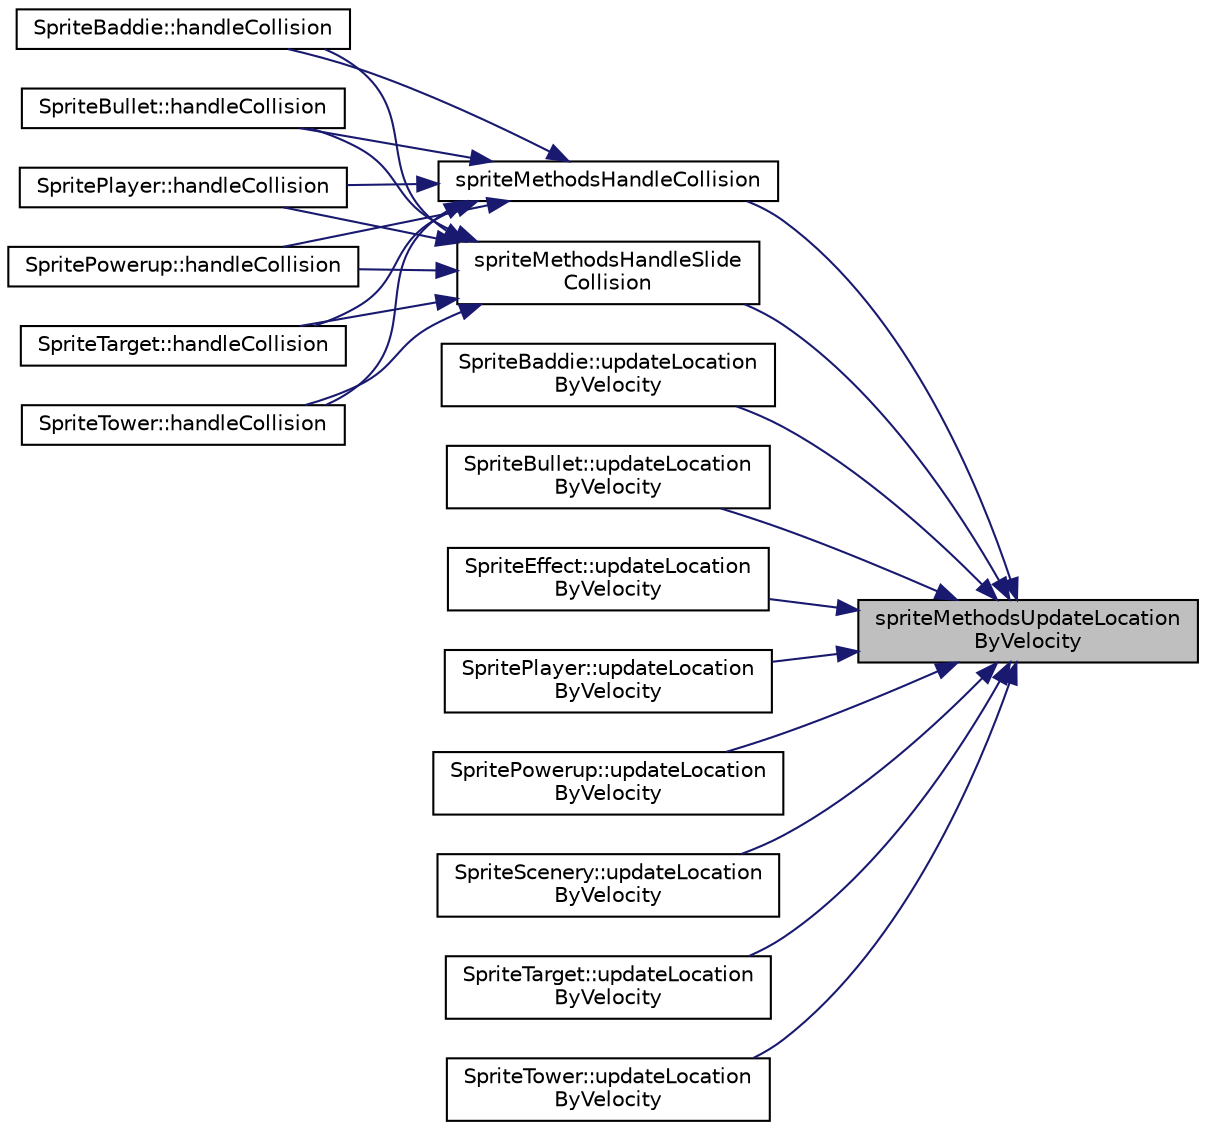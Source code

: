 digraph "spriteMethodsUpdateLocationByVelocity"
{
 // LATEX_PDF_SIZE
  edge [fontname="Helvetica",fontsize="10",labelfontname="Helvetica",labelfontsize="10"];
  node [fontname="Helvetica",fontsize="10",shape=record];
  rankdir="RL";
  Node1 [label="spriteMethodsUpdateLocation\lByVelocity",height=0.2,width=0.4,color="black", fillcolor="grey75", style="filled", fontcolor="black",tooltip=" "];
  Node1 -> Node2 [dir="back",color="midnightblue",fontsize="10",style="solid",fontname="Helvetica"];
  Node2 [label="spriteMethodsHandleCollision",height=0.2,width=0.4,color="black", fillcolor="white", style="filled",URL="$_sprite_methods_8cpp.html#a771d26785a516650e09230082cbd1cf3",tooltip=" "];
  Node2 -> Node3 [dir="back",color="midnightblue",fontsize="10",style="solid",fontname="Helvetica"];
  Node3 [label="SpriteBaddie::handleCollision",height=0.2,width=0.4,color="black", fillcolor="white", style="filled",URL="$class_sprite_baddie.html#a60bbe30beb1bf5943694f935b110c808",tooltip=" "];
  Node2 -> Node4 [dir="back",color="midnightblue",fontsize="10",style="solid",fontname="Helvetica"];
  Node4 [label="SpriteBullet::handleCollision",height=0.2,width=0.4,color="black", fillcolor="white", style="filled",URL="$class_sprite_bullet.html#a7c7c0503738d74276ee80912cef20962",tooltip=" "];
  Node2 -> Node5 [dir="back",color="midnightblue",fontsize="10",style="solid",fontname="Helvetica"];
  Node5 [label="SpritePlayer::handleCollision",height=0.2,width=0.4,color="black", fillcolor="white", style="filled",URL="$class_sprite_player.html#a9e8152889fe27b4376fae23a6055490f",tooltip=" "];
  Node2 -> Node6 [dir="back",color="midnightblue",fontsize="10",style="solid",fontname="Helvetica"];
  Node6 [label="SpritePowerup::handleCollision",height=0.2,width=0.4,color="black", fillcolor="white", style="filled",URL="$class_sprite_powerup.html#ac789945b1a0990271bc0ca3c342c0c9b",tooltip=" "];
  Node2 -> Node7 [dir="back",color="midnightblue",fontsize="10",style="solid",fontname="Helvetica"];
  Node7 [label="SpriteTarget::handleCollision",height=0.2,width=0.4,color="black", fillcolor="white", style="filled",URL="$class_sprite_target.html#a877fd83c0bf93e3575d9868c185a1c19",tooltip=" "];
  Node2 -> Node8 [dir="back",color="midnightblue",fontsize="10",style="solid",fontname="Helvetica"];
  Node8 [label="SpriteTower::handleCollision",height=0.2,width=0.4,color="black", fillcolor="white", style="filled",URL="$class_sprite_tower.html#ad3ac4a8d843a960e5a2901bc5ffeb7da",tooltip=" "];
  Node1 -> Node9 [dir="back",color="midnightblue",fontsize="10",style="solid",fontname="Helvetica"];
  Node9 [label="spriteMethodsHandleSlide\lCollision",height=0.2,width=0.4,color="black", fillcolor="white", style="filled",URL="$_sprite_methods_8cpp.html#a6bfdc270d6c5c1b5fa1144a98e8f27d8",tooltip=" "];
  Node9 -> Node3 [dir="back",color="midnightblue",fontsize="10",style="solid",fontname="Helvetica"];
  Node9 -> Node4 [dir="back",color="midnightblue",fontsize="10",style="solid",fontname="Helvetica"];
  Node9 -> Node5 [dir="back",color="midnightblue",fontsize="10",style="solid",fontname="Helvetica"];
  Node9 -> Node6 [dir="back",color="midnightblue",fontsize="10",style="solid",fontname="Helvetica"];
  Node9 -> Node7 [dir="back",color="midnightblue",fontsize="10",style="solid",fontname="Helvetica"];
  Node9 -> Node8 [dir="back",color="midnightblue",fontsize="10",style="solid",fontname="Helvetica"];
  Node1 -> Node10 [dir="back",color="midnightblue",fontsize="10",style="solid",fontname="Helvetica"];
  Node10 [label="SpriteBaddie::updateLocation\lByVelocity",height=0.2,width=0.4,color="black", fillcolor="white", style="filled",URL="$class_sprite_baddie.html#a32a1912537109a8f1c0e368dccb14c52",tooltip=" "];
  Node1 -> Node11 [dir="back",color="midnightblue",fontsize="10",style="solid",fontname="Helvetica"];
  Node11 [label="SpriteBullet::updateLocation\lByVelocity",height=0.2,width=0.4,color="black", fillcolor="white", style="filled",URL="$class_sprite_bullet.html#afb1c86c42b5b994f0ab0a056fa1ca901",tooltip=" "];
  Node1 -> Node12 [dir="back",color="midnightblue",fontsize="10",style="solid",fontname="Helvetica"];
  Node12 [label="SpriteEffect::updateLocation\lByVelocity",height=0.2,width=0.4,color="black", fillcolor="white", style="filled",URL="$class_sprite_effect.html#a84c8ba20d8068a554218cca755b857a9",tooltip=" "];
  Node1 -> Node13 [dir="back",color="midnightblue",fontsize="10",style="solid",fontname="Helvetica"];
  Node13 [label="SpritePlayer::updateLocation\lByVelocity",height=0.2,width=0.4,color="black", fillcolor="white", style="filled",URL="$class_sprite_player.html#af3700f3fc0f40e29fa0a9196a18e7c64",tooltip=" "];
  Node1 -> Node14 [dir="back",color="midnightblue",fontsize="10",style="solid",fontname="Helvetica"];
  Node14 [label="SpritePowerup::updateLocation\lByVelocity",height=0.2,width=0.4,color="black", fillcolor="white", style="filled",URL="$class_sprite_powerup.html#a4e3e5795029538a98d4a6ff03743d34a",tooltip=" "];
  Node1 -> Node15 [dir="back",color="midnightblue",fontsize="10",style="solid",fontname="Helvetica"];
  Node15 [label="SpriteScenery::updateLocation\lByVelocity",height=0.2,width=0.4,color="black", fillcolor="white", style="filled",URL="$class_sprite_scenery.html#abba275bd237192b880ace831d6168ab7",tooltip=" "];
  Node1 -> Node16 [dir="back",color="midnightblue",fontsize="10",style="solid",fontname="Helvetica"];
  Node16 [label="SpriteTarget::updateLocation\lByVelocity",height=0.2,width=0.4,color="black", fillcolor="white", style="filled",URL="$class_sprite_target.html#ad90756fb498f268c3c5a84c6da19c34e",tooltip=" "];
  Node1 -> Node17 [dir="back",color="midnightblue",fontsize="10",style="solid",fontname="Helvetica"];
  Node17 [label="SpriteTower::updateLocation\lByVelocity",height=0.2,width=0.4,color="black", fillcolor="white", style="filled",URL="$class_sprite_tower.html#a9315e73bdb663f19ea9de13e24259f25",tooltip=" "];
}
